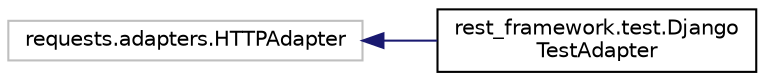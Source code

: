 digraph "Graphical Class Hierarchy"
{
 // LATEX_PDF_SIZE
  edge [fontname="Helvetica",fontsize="10",labelfontname="Helvetica",labelfontsize="10"];
  node [fontname="Helvetica",fontsize="10",shape=record];
  rankdir="LR";
  Node1773 [label="requests.adapters.HTTPAdapter",height=0.2,width=0.4,color="grey75", fillcolor="white", style="filled",tooltip=" "];
  Node1773 -> Node0 [dir="back",color="midnightblue",fontsize="10",style="solid",fontname="Helvetica"];
  Node0 [label="rest_framework.test.Django\lTestAdapter",height=0.2,width=0.4,color="black", fillcolor="white", style="filled",URL="$classrest__framework_1_1test_1_1_django_test_adapter.html",tooltip=" "];
}
